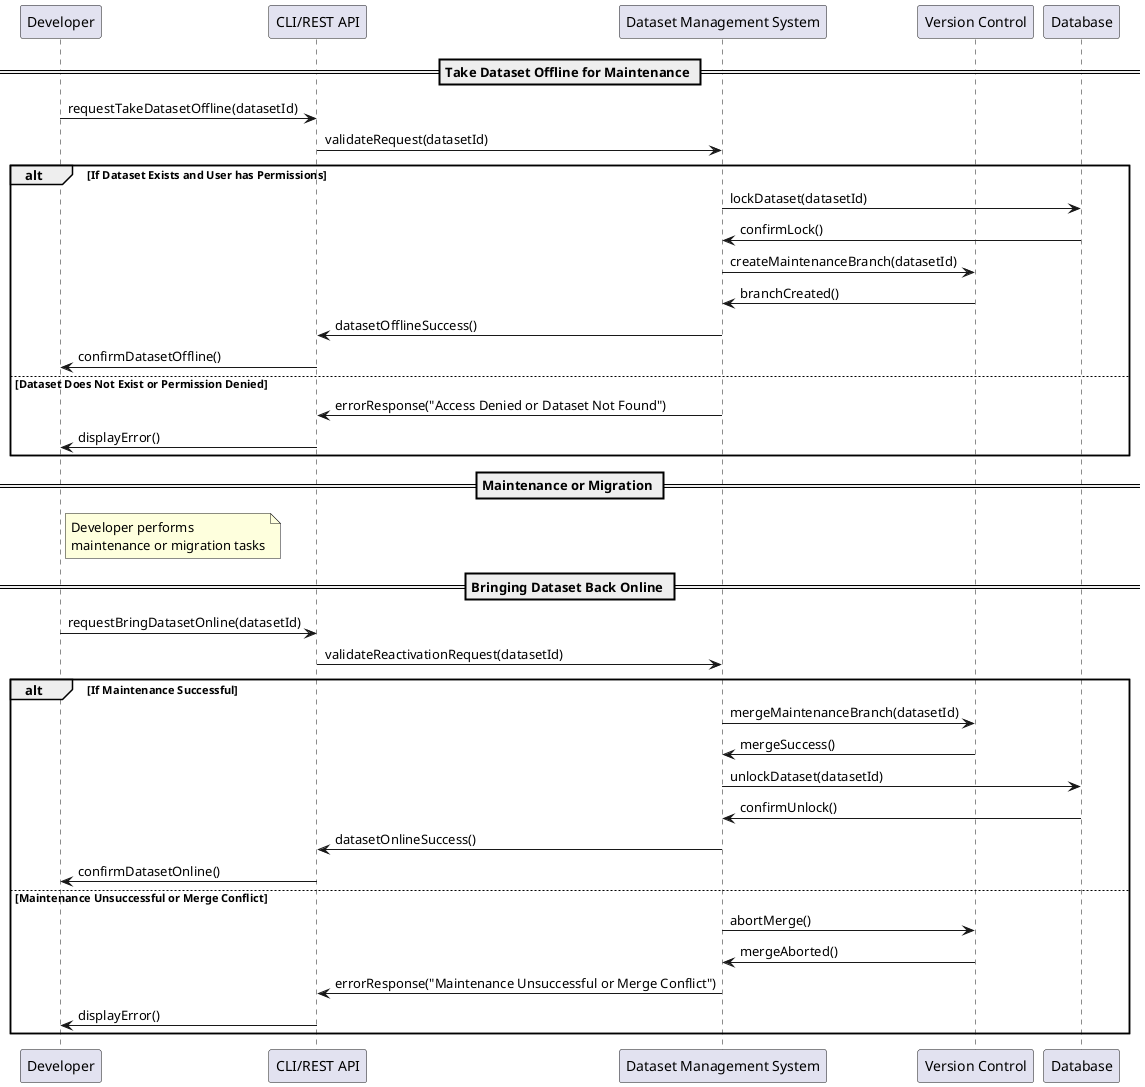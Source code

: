 @startuml
participant Developer as dev
participant "CLI/REST API" as api
participant "Dataset Management System" as dms
participant "Version Control" as vc
participant "Database" as db

== Take Dataset Offline for Maintenance ==
dev -> api: requestTakeDatasetOffline(datasetId)
api -> dms: validateRequest(datasetId)
alt If Dataset Exists and User has Permissions
    dms -> db: lockDataset(datasetId)
    db -> dms: confirmLock()
    dms -> vc: createMaintenanceBranch(datasetId)
    vc -> dms: branchCreated()
    dms -> api: datasetOfflineSuccess()
    api -> dev: confirmDatasetOffline()
else Dataset Does Not Exist or Permission Denied
    dms -> api: errorResponse("Access Denied or Dataset Not Found")
    api -> dev: displayError()
end

== Maintenance or Migration ==
note right of dev: Developer performs\nmaintenance or migration tasks

== Bringing Dataset Back Online ==
dev -> api: requestBringDatasetOnline(datasetId)
api -> dms: validateReactivationRequest(datasetId)
alt If Maintenance Successful
    dms -> vc: mergeMaintenanceBranch(datasetId)
    vc -> dms: mergeSuccess()
    dms -> db: unlockDataset(datasetId)
    db -> dms: confirmUnlock()
    dms -> api: datasetOnlineSuccess()
    api -> dev: confirmDatasetOnline()
else Maintenance Unsuccessful or Merge Conflict
    dms -> vc: abortMerge()
    vc -> dms: mergeAborted()
    dms -> api: errorResponse("Maintenance Unsuccessful or Merge Conflict")
    api -> dev: displayError()
end

@enduml
